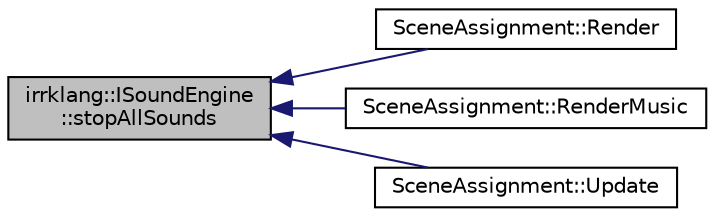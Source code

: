 digraph "irrklang::ISoundEngine::stopAllSounds"
{
  bgcolor="transparent";
  edge [fontname="Helvetica",fontsize="10",labelfontname="Helvetica",labelfontsize="10"];
  node [fontname="Helvetica",fontsize="10",shape=record];
  rankdir="LR";
  Node1 [label="irrklang::ISoundEngine\l::stopAllSounds",height=0.2,width=0.4,color="black", fillcolor="grey75", style="filled", fontcolor="black"];
  Node1 -> Node2 [dir="back",color="midnightblue",fontsize="10",style="solid",fontname="Helvetica"];
  Node2 [label="SceneAssignment::Render",height=0.2,width=0.4,color="black",URL="$classSceneAssignment.html#a6ea2d4194a7fc8df19cfc1a5268a3590",tooltip="Render all of our games and a combine of all render fuctions in here /*. "];
  Node1 -> Node3 [dir="back",color="midnightblue",fontsize="10",style="solid",fontname="Helvetica"];
  Node3 [label="SceneAssignment::RenderMusic",height=0.2,width=0.4,color="black",URL="$classSceneAssignment.html#aa3a1acbbe86238ff67e323d29e212422",tooltip="Render music for siren and pickup sound /*. "];
  Node1 -> Node4 [dir="back",color="midnightblue",fontsize="10",style="solid",fontname="Helvetica"];
  Node4 [label="SceneAssignment::Update",height=0.2,width=0.4,color="black",URL="$classSceneAssignment.html#a96b2b7939a5d84c2563414575ebf9ec9",tooltip="Update to call all other update functions and also update the games and scenerios in our program /*..."];
}
